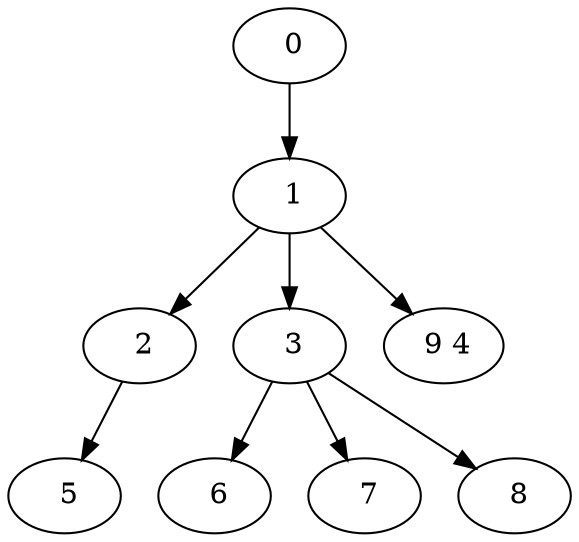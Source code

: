digraph mytree {
" 0" -> " 1";
" 1" -> " 2";
" 1" -> " 3";
" 1" -> " 9 4";
" 2" -> " 5";
" 3" -> " 6";
" 3" -> " 7";
" 3" -> " 8";
" 9 4";
" 5";
" 6";
" 7";
" 8";
}
